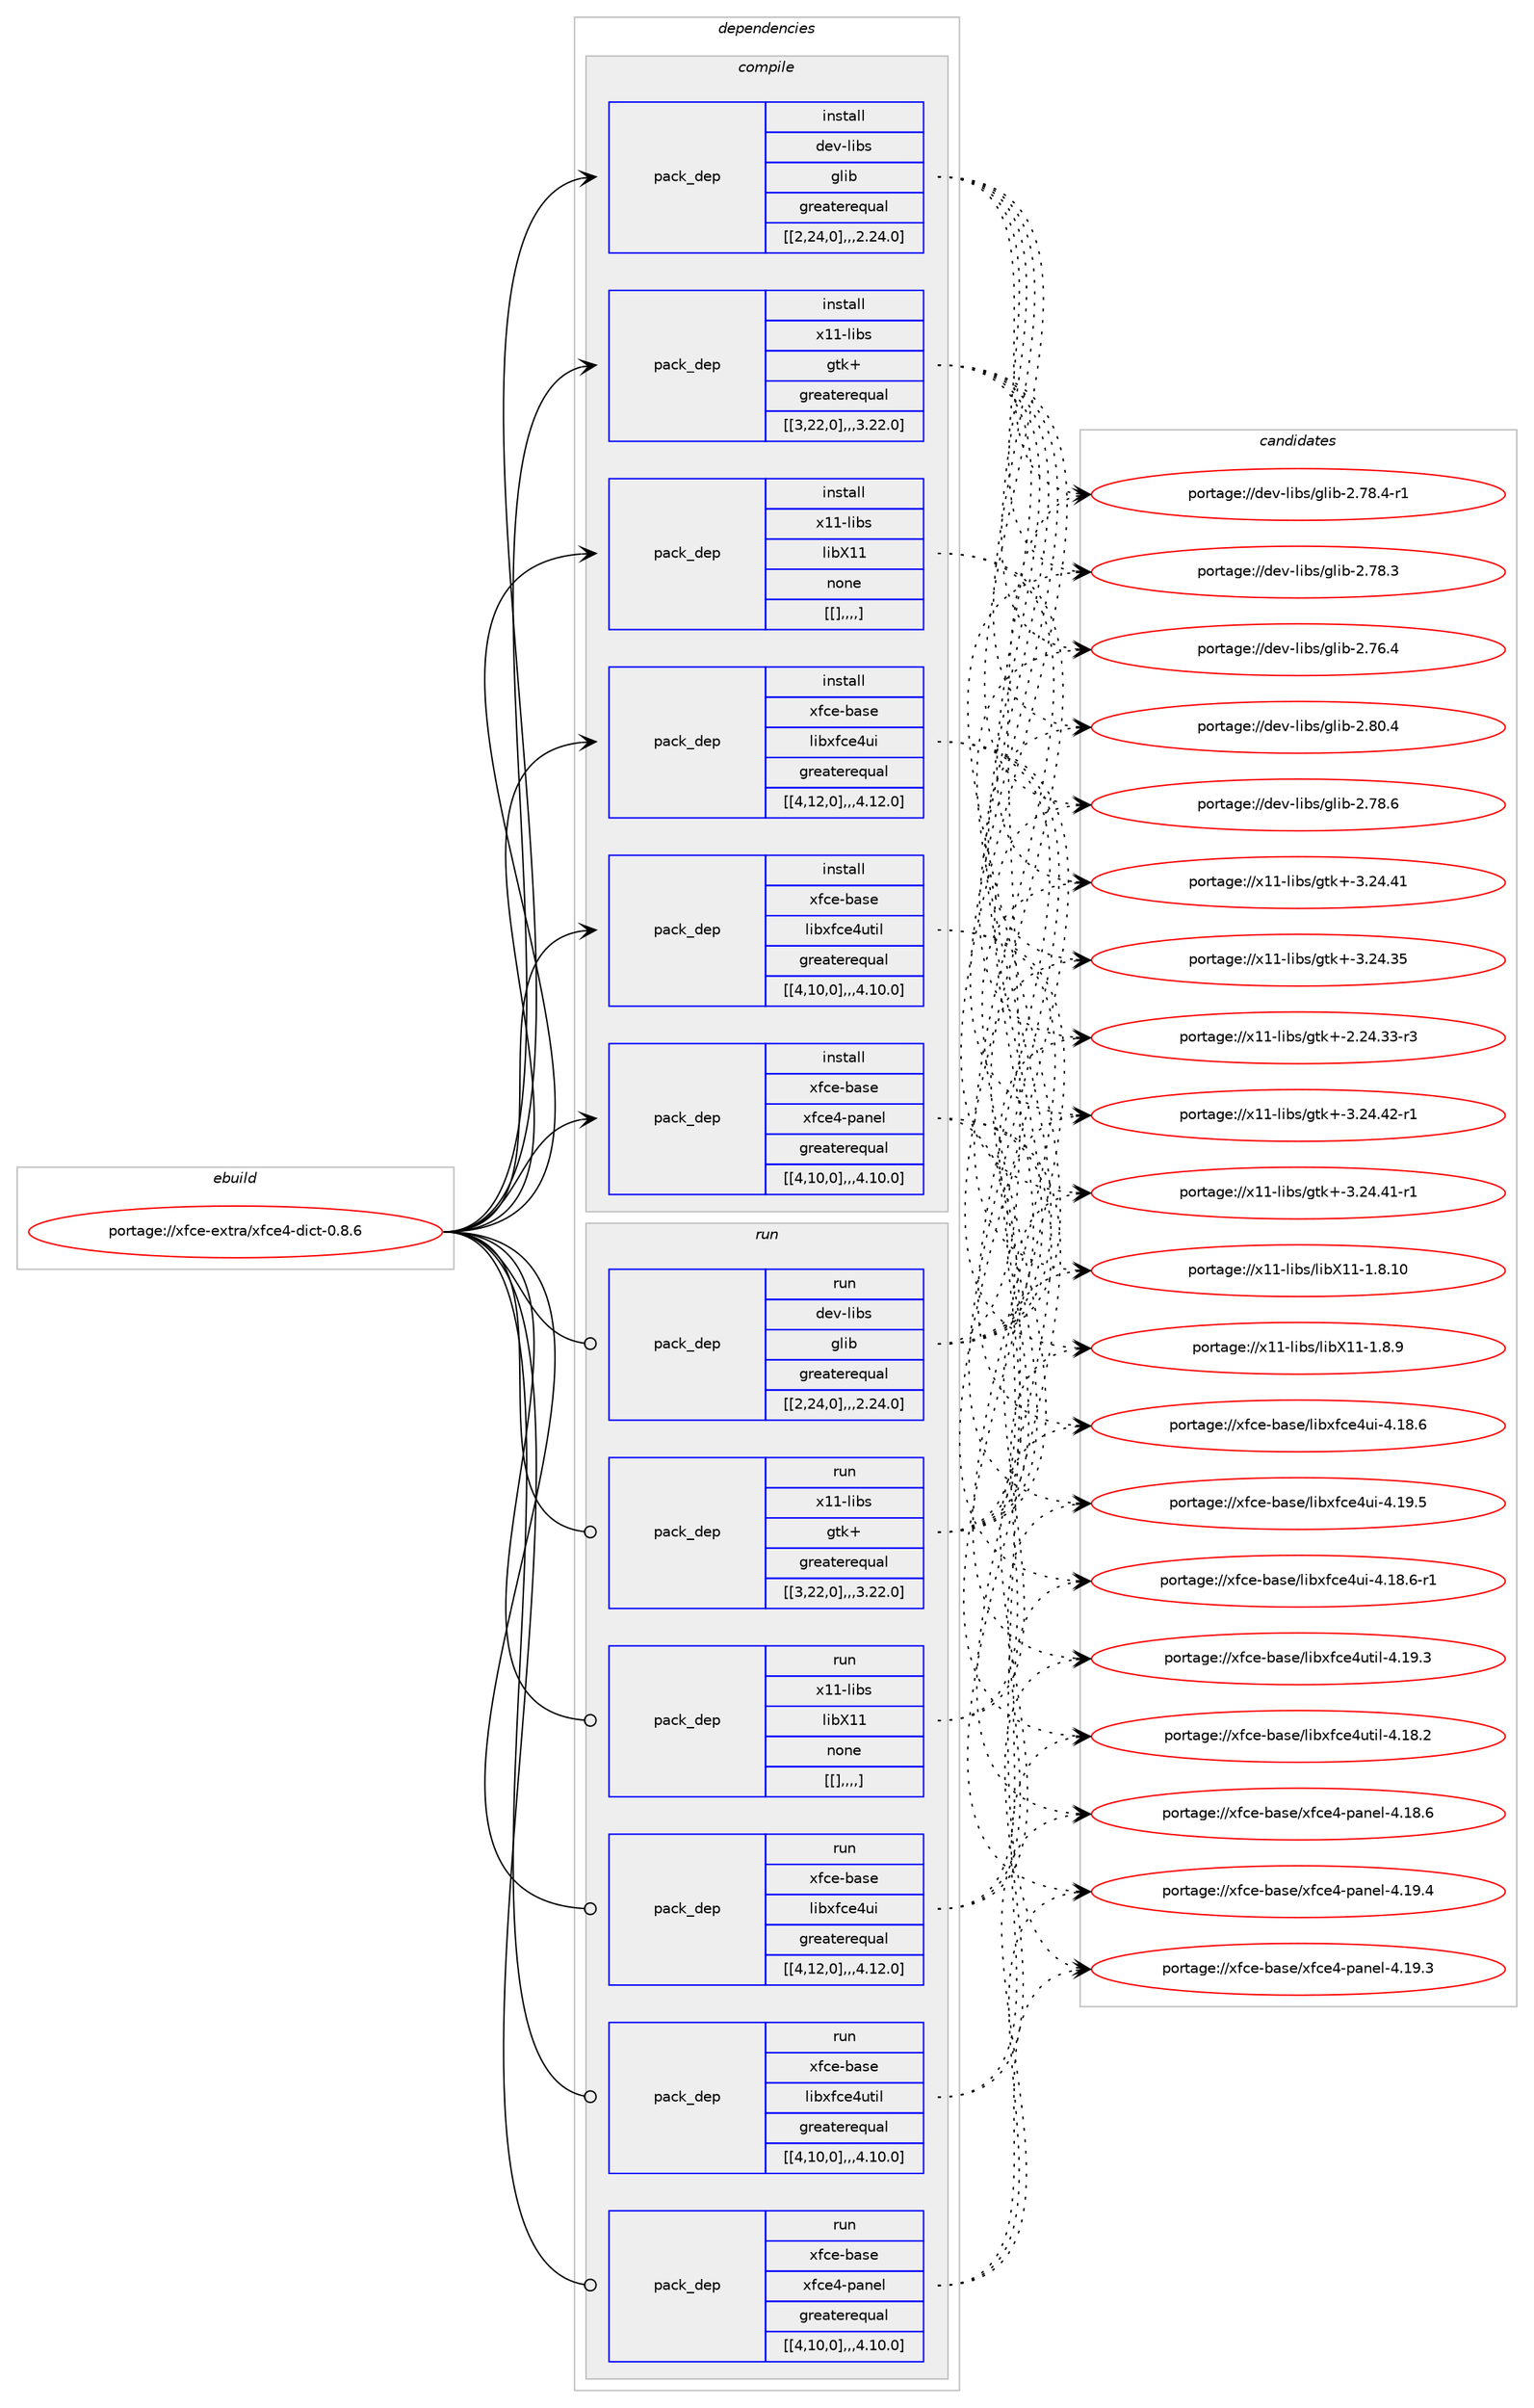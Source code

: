digraph prolog {

# *************
# Graph options
# *************

newrank=true;
concentrate=true;
compound=true;
graph [rankdir=LR,fontname=Helvetica,fontsize=10,ranksep=1.5];#, ranksep=2.5, nodesep=0.2];
edge  [arrowhead=vee];
node  [fontname=Helvetica,fontsize=10];

# **********
# The ebuild
# **********

subgraph cluster_leftcol {
color=gray;
label=<<i>ebuild</i>>;
id [label="portage://xfce-extra/xfce4-dict-0.8.6", color=red, width=4, href="../xfce-extra/xfce4-dict-0.8.6.svg"];
}

# ****************
# The dependencies
# ****************

subgraph cluster_midcol {
color=gray;
label=<<i>dependencies</i>>;
subgraph cluster_compile {
fillcolor="#eeeeee";
style=filled;
label=<<i>compile</i>>;
subgraph pack23483 {
dependency36027 [label=<<TABLE BORDER="0" CELLBORDER="1" CELLSPACING="0" CELLPADDING="4" WIDTH="220"><TR><TD ROWSPAN="6" CELLPADDING="30">pack_dep</TD></TR><TR><TD WIDTH="110">install</TD></TR><TR><TD>dev-libs</TD></TR><TR><TD>glib</TD></TR><TR><TD>greaterequal</TD></TR><TR><TD>[[2,24,0],,,2.24.0]</TD></TR></TABLE>>, shape=none, color=blue];
}
id:e -> dependency36027:w [weight=20,style="solid",arrowhead="vee"];
subgraph pack23484 {
dependency36028 [label=<<TABLE BORDER="0" CELLBORDER="1" CELLSPACING="0" CELLPADDING="4" WIDTH="220"><TR><TD ROWSPAN="6" CELLPADDING="30">pack_dep</TD></TR><TR><TD WIDTH="110">install</TD></TR><TR><TD>x11-libs</TD></TR><TR><TD>gtk+</TD></TR><TR><TD>greaterequal</TD></TR><TR><TD>[[3,22,0],,,3.22.0]</TD></TR></TABLE>>, shape=none, color=blue];
}
id:e -> dependency36028:w [weight=20,style="solid",arrowhead="vee"];
subgraph pack23485 {
dependency36029 [label=<<TABLE BORDER="0" CELLBORDER="1" CELLSPACING="0" CELLPADDING="4" WIDTH="220"><TR><TD ROWSPAN="6" CELLPADDING="30">pack_dep</TD></TR><TR><TD WIDTH="110">install</TD></TR><TR><TD>x11-libs</TD></TR><TR><TD>libX11</TD></TR><TR><TD>none</TD></TR><TR><TD>[[],,,,]</TD></TR></TABLE>>, shape=none, color=blue];
}
id:e -> dependency36029:w [weight=20,style="solid",arrowhead="vee"];
subgraph pack23486 {
dependency36030 [label=<<TABLE BORDER="0" CELLBORDER="1" CELLSPACING="0" CELLPADDING="4" WIDTH="220"><TR><TD ROWSPAN="6" CELLPADDING="30">pack_dep</TD></TR><TR><TD WIDTH="110">install</TD></TR><TR><TD>xfce-base</TD></TR><TR><TD>libxfce4ui</TD></TR><TR><TD>greaterequal</TD></TR><TR><TD>[[4,12,0],,,4.12.0]</TD></TR></TABLE>>, shape=none, color=blue];
}
id:e -> dependency36030:w [weight=20,style="solid",arrowhead="vee"];
subgraph pack23487 {
dependency36031 [label=<<TABLE BORDER="0" CELLBORDER="1" CELLSPACING="0" CELLPADDING="4" WIDTH="220"><TR><TD ROWSPAN="6" CELLPADDING="30">pack_dep</TD></TR><TR><TD WIDTH="110">install</TD></TR><TR><TD>xfce-base</TD></TR><TR><TD>libxfce4util</TD></TR><TR><TD>greaterequal</TD></TR><TR><TD>[[4,10,0],,,4.10.0]</TD></TR></TABLE>>, shape=none, color=blue];
}
id:e -> dependency36031:w [weight=20,style="solid",arrowhead="vee"];
subgraph pack23488 {
dependency36032 [label=<<TABLE BORDER="0" CELLBORDER="1" CELLSPACING="0" CELLPADDING="4" WIDTH="220"><TR><TD ROWSPAN="6" CELLPADDING="30">pack_dep</TD></TR><TR><TD WIDTH="110">install</TD></TR><TR><TD>xfce-base</TD></TR><TR><TD>xfce4-panel</TD></TR><TR><TD>greaterequal</TD></TR><TR><TD>[[4,10,0],,,4.10.0]</TD></TR></TABLE>>, shape=none, color=blue];
}
id:e -> dependency36032:w [weight=20,style="solid",arrowhead="vee"];
}
subgraph cluster_compileandrun {
fillcolor="#eeeeee";
style=filled;
label=<<i>compile and run</i>>;
}
subgraph cluster_run {
fillcolor="#eeeeee";
style=filled;
label=<<i>run</i>>;
subgraph pack23489 {
dependency36033 [label=<<TABLE BORDER="0" CELLBORDER="1" CELLSPACING="0" CELLPADDING="4" WIDTH="220"><TR><TD ROWSPAN="6" CELLPADDING="30">pack_dep</TD></TR><TR><TD WIDTH="110">run</TD></TR><TR><TD>dev-libs</TD></TR><TR><TD>glib</TD></TR><TR><TD>greaterequal</TD></TR><TR><TD>[[2,24,0],,,2.24.0]</TD></TR></TABLE>>, shape=none, color=blue];
}
id:e -> dependency36033:w [weight=20,style="solid",arrowhead="odot"];
subgraph pack23490 {
dependency36034 [label=<<TABLE BORDER="0" CELLBORDER="1" CELLSPACING="0" CELLPADDING="4" WIDTH="220"><TR><TD ROWSPAN="6" CELLPADDING="30">pack_dep</TD></TR><TR><TD WIDTH="110">run</TD></TR><TR><TD>x11-libs</TD></TR><TR><TD>gtk+</TD></TR><TR><TD>greaterequal</TD></TR><TR><TD>[[3,22,0],,,3.22.0]</TD></TR></TABLE>>, shape=none, color=blue];
}
id:e -> dependency36034:w [weight=20,style="solid",arrowhead="odot"];
subgraph pack23491 {
dependency36035 [label=<<TABLE BORDER="0" CELLBORDER="1" CELLSPACING="0" CELLPADDING="4" WIDTH="220"><TR><TD ROWSPAN="6" CELLPADDING="30">pack_dep</TD></TR><TR><TD WIDTH="110">run</TD></TR><TR><TD>x11-libs</TD></TR><TR><TD>libX11</TD></TR><TR><TD>none</TD></TR><TR><TD>[[],,,,]</TD></TR></TABLE>>, shape=none, color=blue];
}
id:e -> dependency36035:w [weight=20,style="solid",arrowhead="odot"];
subgraph pack23492 {
dependency36036 [label=<<TABLE BORDER="0" CELLBORDER="1" CELLSPACING="0" CELLPADDING="4" WIDTH="220"><TR><TD ROWSPAN="6" CELLPADDING="30">pack_dep</TD></TR><TR><TD WIDTH="110">run</TD></TR><TR><TD>xfce-base</TD></TR><TR><TD>libxfce4ui</TD></TR><TR><TD>greaterequal</TD></TR><TR><TD>[[4,12,0],,,4.12.0]</TD></TR></TABLE>>, shape=none, color=blue];
}
id:e -> dependency36036:w [weight=20,style="solid",arrowhead="odot"];
subgraph pack23493 {
dependency36037 [label=<<TABLE BORDER="0" CELLBORDER="1" CELLSPACING="0" CELLPADDING="4" WIDTH="220"><TR><TD ROWSPAN="6" CELLPADDING="30">pack_dep</TD></TR><TR><TD WIDTH="110">run</TD></TR><TR><TD>xfce-base</TD></TR><TR><TD>libxfce4util</TD></TR><TR><TD>greaterequal</TD></TR><TR><TD>[[4,10,0],,,4.10.0]</TD></TR></TABLE>>, shape=none, color=blue];
}
id:e -> dependency36037:w [weight=20,style="solid",arrowhead="odot"];
subgraph pack23494 {
dependency36038 [label=<<TABLE BORDER="0" CELLBORDER="1" CELLSPACING="0" CELLPADDING="4" WIDTH="220"><TR><TD ROWSPAN="6" CELLPADDING="30">pack_dep</TD></TR><TR><TD WIDTH="110">run</TD></TR><TR><TD>xfce-base</TD></TR><TR><TD>xfce4-panel</TD></TR><TR><TD>greaterequal</TD></TR><TR><TD>[[4,10,0],,,4.10.0]</TD></TR></TABLE>>, shape=none, color=blue];
}
id:e -> dependency36038:w [weight=20,style="solid",arrowhead="odot"];
}
}

# **************
# The candidates
# **************

subgraph cluster_choices {
rank=same;
color=gray;
label=<<i>candidates</i>>;

subgraph choice23483 {
color=black;
nodesep=1;
choice1001011184510810598115471031081059845504656484652 [label="portage://dev-libs/glib-2.80.4", color=red, width=4,href="../dev-libs/glib-2.80.4.svg"];
choice1001011184510810598115471031081059845504655564654 [label="portage://dev-libs/glib-2.78.6", color=red, width=4,href="../dev-libs/glib-2.78.6.svg"];
choice10010111845108105981154710310810598455046555646524511449 [label="portage://dev-libs/glib-2.78.4-r1", color=red, width=4,href="../dev-libs/glib-2.78.4-r1.svg"];
choice1001011184510810598115471031081059845504655564651 [label="portage://dev-libs/glib-2.78.3", color=red, width=4,href="../dev-libs/glib-2.78.3.svg"];
choice1001011184510810598115471031081059845504655544652 [label="portage://dev-libs/glib-2.76.4", color=red, width=4,href="../dev-libs/glib-2.76.4.svg"];
dependency36027:e -> choice1001011184510810598115471031081059845504656484652:w [style=dotted,weight="100"];
dependency36027:e -> choice1001011184510810598115471031081059845504655564654:w [style=dotted,weight="100"];
dependency36027:e -> choice10010111845108105981154710310810598455046555646524511449:w [style=dotted,weight="100"];
dependency36027:e -> choice1001011184510810598115471031081059845504655564651:w [style=dotted,weight="100"];
dependency36027:e -> choice1001011184510810598115471031081059845504655544652:w [style=dotted,weight="100"];
}
subgraph choice23484 {
color=black;
nodesep=1;
choice12049494510810598115471031161074345514650524652504511449 [label="portage://x11-libs/gtk+-3.24.42-r1", color=red, width=4,href="../x11-libs/gtk+-3.24.42-r1.svg"];
choice12049494510810598115471031161074345514650524652494511449 [label="portage://x11-libs/gtk+-3.24.41-r1", color=red, width=4,href="../x11-libs/gtk+-3.24.41-r1.svg"];
choice1204949451081059811547103116107434551465052465249 [label="portage://x11-libs/gtk+-3.24.41", color=red, width=4,href="../x11-libs/gtk+-3.24.41.svg"];
choice1204949451081059811547103116107434551465052465153 [label="portage://x11-libs/gtk+-3.24.35", color=red, width=4,href="../x11-libs/gtk+-3.24.35.svg"];
choice12049494510810598115471031161074345504650524651514511451 [label="portage://x11-libs/gtk+-2.24.33-r3", color=red, width=4,href="../x11-libs/gtk+-2.24.33-r3.svg"];
dependency36028:e -> choice12049494510810598115471031161074345514650524652504511449:w [style=dotted,weight="100"];
dependency36028:e -> choice12049494510810598115471031161074345514650524652494511449:w [style=dotted,weight="100"];
dependency36028:e -> choice1204949451081059811547103116107434551465052465249:w [style=dotted,weight="100"];
dependency36028:e -> choice1204949451081059811547103116107434551465052465153:w [style=dotted,weight="100"];
dependency36028:e -> choice12049494510810598115471031161074345504650524651514511451:w [style=dotted,weight="100"];
}
subgraph choice23485 {
color=black;
nodesep=1;
choice12049494510810598115471081059888494945494656464948 [label="portage://x11-libs/libX11-1.8.10", color=red, width=4,href="../x11-libs/libX11-1.8.10.svg"];
choice120494945108105981154710810598884949454946564657 [label="portage://x11-libs/libX11-1.8.9", color=red, width=4,href="../x11-libs/libX11-1.8.9.svg"];
dependency36029:e -> choice12049494510810598115471081059888494945494656464948:w [style=dotted,weight="100"];
dependency36029:e -> choice120494945108105981154710810598884949454946564657:w [style=dotted,weight="100"];
}
subgraph choice23486 {
color=black;
nodesep=1;
choice120102991014598971151014710810598120102991015211710545524649574653 [label="portage://xfce-base/libxfce4ui-4.19.5", color=red, width=4,href="../xfce-base/libxfce4ui-4.19.5.svg"];
choice1201029910145989711510147108105981201029910152117105455246495646544511449 [label="portage://xfce-base/libxfce4ui-4.18.6-r1", color=red, width=4,href="../xfce-base/libxfce4ui-4.18.6-r1.svg"];
choice120102991014598971151014710810598120102991015211710545524649564654 [label="portage://xfce-base/libxfce4ui-4.18.6", color=red, width=4,href="../xfce-base/libxfce4ui-4.18.6.svg"];
dependency36030:e -> choice120102991014598971151014710810598120102991015211710545524649574653:w [style=dotted,weight="100"];
dependency36030:e -> choice1201029910145989711510147108105981201029910152117105455246495646544511449:w [style=dotted,weight="100"];
dependency36030:e -> choice120102991014598971151014710810598120102991015211710545524649564654:w [style=dotted,weight="100"];
}
subgraph choice23487 {
color=black;
nodesep=1;
choice120102991014598971151014710810598120102991015211711610510845524649574651 [label="portage://xfce-base/libxfce4util-4.19.3", color=red, width=4,href="../xfce-base/libxfce4util-4.19.3.svg"];
choice120102991014598971151014710810598120102991015211711610510845524649564650 [label="portage://xfce-base/libxfce4util-4.18.2", color=red, width=4,href="../xfce-base/libxfce4util-4.18.2.svg"];
dependency36031:e -> choice120102991014598971151014710810598120102991015211711610510845524649574651:w [style=dotted,weight="100"];
dependency36031:e -> choice120102991014598971151014710810598120102991015211711610510845524649564650:w [style=dotted,weight="100"];
}
subgraph choice23488 {
color=black;
nodesep=1;
choice12010299101459897115101471201029910152451129711010110845524649574652 [label="portage://xfce-base/xfce4-panel-4.19.4", color=red, width=4,href="../xfce-base/xfce4-panel-4.19.4.svg"];
choice12010299101459897115101471201029910152451129711010110845524649574651 [label="portage://xfce-base/xfce4-panel-4.19.3", color=red, width=4,href="../xfce-base/xfce4-panel-4.19.3.svg"];
choice12010299101459897115101471201029910152451129711010110845524649564654 [label="portage://xfce-base/xfce4-panel-4.18.6", color=red, width=4,href="../xfce-base/xfce4-panel-4.18.6.svg"];
dependency36032:e -> choice12010299101459897115101471201029910152451129711010110845524649574652:w [style=dotted,weight="100"];
dependency36032:e -> choice12010299101459897115101471201029910152451129711010110845524649574651:w [style=dotted,weight="100"];
dependency36032:e -> choice12010299101459897115101471201029910152451129711010110845524649564654:w [style=dotted,weight="100"];
}
subgraph choice23489 {
color=black;
nodesep=1;
choice1001011184510810598115471031081059845504656484652 [label="portage://dev-libs/glib-2.80.4", color=red, width=4,href="../dev-libs/glib-2.80.4.svg"];
choice1001011184510810598115471031081059845504655564654 [label="portage://dev-libs/glib-2.78.6", color=red, width=4,href="../dev-libs/glib-2.78.6.svg"];
choice10010111845108105981154710310810598455046555646524511449 [label="portage://dev-libs/glib-2.78.4-r1", color=red, width=4,href="../dev-libs/glib-2.78.4-r1.svg"];
choice1001011184510810598115471031081059845504655564651 [label="portage://dev-libs/glib-2.78.3", color=red, width=4,href="../dev-libs/glib-2.78.3.svg"];
choice1001011184510810598115471031081059845504655544652 [label="portage://dev-libs/glib-2.76.4", color=red, width=4,href="../dev-libs/glib-2.76.4.svg"];
dependency36033:e -> choice1001011184510810598115471031081059845504656484652:w [style=dotted,weight="100"];
dependency36033:e -> choice1001011184510810598115471031081059845504655564654:w [style=dotted,weight="100"];
dependency36033:e -> choice10010111845108105981154710310810598455046555646524511449:w [style=dotted,weight="100"];
dependency36033:e -> choice1001011184510810598115471031081059845504655564651:w [style=dotted,weight="100"];
dependency36033:e -> choice1001011184510810598115471031081059845504655544652:w [style=dotted,weight="100"];
}
subgraph choice23490 {
color=black;
nodesep=1;
choice12049494510810598115471031161074345514650524652504511449 [label="portage://x11-libs/gtk+-3.24.42-r1", color=red, width=4,href="../x11-libs/gtk+-3.24.42-r1.svg"];
choice12049494510810598115471031161074345514650524652494511449 [label="portage://x11-libs/gtk+-3.24.41-r1", color=red, width=4,href="../x11-libs/gtk+-3.24.41-r1.svg"];
choice1204949451081059811547103116107434551465052465249 [label="portage://x11-libs/gtk+-3.24.41", color=red, width=4,href="../x11-libs/gtk+-3.24.41.svg"];
choice1204949451081059811547103116107434551465052465153 [label="portage://x11-libs/gtk+-3.24.35", color=red, width=4,href="../x11-libs/gtk+-3.24.35.svg"];
choice12049494510810598115471031161074345504650524651514511451 [label="portage://x11-libs/gtk+-2.24.33-r3", color=red, width=4,href="../x11-libs/gtk+-2.24.33-r3.svg"];
dependency36034:e -> choice12049494510810598115471031161074345514650524652504511449:w [style=dotted,weight="100"];
dependency36034:e -> choice12049494510810598115471031161074345514650524652494511449:w [style=dotted,weight="100"];
dependency36034:e -> choice1204949451081059811547103116107434551465052465249:w [style=dotted,weight="100"];
dependency36034:e -> choice1204949451081059811547103116107434551465052465153:w [style=dotted,weight="100"];
dependency36034:e -> choice12049494510810598115471031161074345504650524651514511451:w [style=dotted,weight="100"];
}
subgraph choice23491 {
color=black;
nodesep=1;
choice12049494510810598115471081059888494945494656464948 [label="portage://x11-libs/libX11-1.8.10", color=red, width=4,href="../x11-libs/libX11-1.8.10.svg"];
choice120494945108105981154710810598884949454946564657 [label="portage://x11-libs/libX11-1.8.9", color=red, width=4,href="../x11-libs/libX11-1.8.9.svg"];
dependency36035:e -> choice12049494510810598115471081059888494945494656464948:w [style=dotted,weight="100"];
dependency36035:e -> choice120494945108105981154710810598884949454946564657:w [style=dotted,weight="100"];
}
subgraph choice23492 {
color=black;
nodesep=1;
choice120102991014598971151014710810598120102991015211710545524649574653 [label="portage://xfce-base/libxfce4ui-4.19.5", color=red, width=4,href="../xfce-base/libxfce4ui-4.19.5.svg"];
choice1201029910145989711510147108105981201029910152117105455246495646544511449 [label="portage://xfce-base/libxfce4ui-4.18.6-r1", color=red, width=4,href="../xfce-base/libxfce4ui-4.18.6-r1.svg"];
choice120102991014598971151014710810598120102991015211710545524649564654 [label="portage://xfce-base/libxfce4ui-4.18.6", color=red, width=4,href="../xfce-base/libxfce4ui-4.18.6.svg"];
dependency36036:e -> choice120102991014598971151014710810598120102991015211710545524649574653:w [style=dotted,weight="100"];
dependency36036:e -> choice1201029910145989711510147108105981201029910152117105455246495646544511449:w [style=dotted,weight="100"];
dependency36036:e -> choice120102991014598971151014710810598120102991015211710545524649564654:w [style=dotted,weight="100"];
}
subgraph choice23493 {
color=black;
nodesep=1;
choice120102991014598971151014710810598120102991015211711610510845524649574651 [label="portage://xfce-base/libxfce4util-4.19.3", color=red, width=4,href="../xfce-base/libxfce4util-4.19.3.svg"];
choice120102991014598971151014710810598120102991015211711610510845524649564650 [label="portage://xfce-base/libxfce4util-4.18.2", color=red, width=4,href="../xfce-base/libxfce4util-4.18.2.svg"];
dependency36037:e -> choice120102991014598971151014710810598120102991015211711610510845524649574651:w [style=dotted,weight="100"];
dependency36037:e -> choice120102991014598971151014710810598120102991015211711610510845524649564650:w [style=dotted,weight="100"];
}
subgraph choice23494 {
color=black;
nodesep=1;
choice12010299101459897115101471201029910152451129711010110845524649574652 [label="portage://xfce-base/xfce4-panel-4.19.4", color=red, width=4,href="../xfce-base/xfce4-panel-4.19.4.svg"];
choice12010299101459897115101471201029910152451129711010110845524649574651 [label="portage://xfce-base/xfce4-panel-4.19.3", color=red, width=4,href="../xfce-base/xfce4-panel-4.19.3.svg"];
choice12010299101459897115101471201029910152451129711010110845524649564654 [label="portage://xfce-base/xfce4-panel-4.18.6", color=red, width=4,href="../xfce-base/xfce4-panel-4.18.6.svg"];
dependency36038:e -> choice12010299101459897115101471201029910152451129711010110845524649574652:w [style=dotted,weight="100"];
dependency36038:e -> choice12010299101459897115101471201029910152451129711010110845524649574651:w [style=dotted,weight="100"];
dependency36038:e -> choice12010299101459897115101471201029910152451129711010110845524649564654:w [style=dotted,weight="100"];
}
}

}
